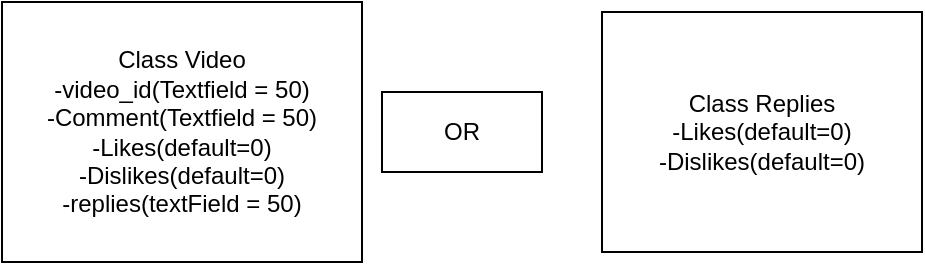 <mxfile>
    <diagram id="EHmse1K0MgCP0Y-xRc69" name="Page-1">
        <mxGraphModel dx="871" dy="269" grid="1" gridSize="10" guides="1" tooltips="1" connect="1" arrows="1" fold="1" page="1" pageScale="1" pageWidth="850" pageHeight="1100" math="0" shadow="0">
            <root>
                <mxCell id="0"/>
                <mxCell id="1" parent="0"/>
                <mxCell id="6" value="Class Video&lt;br&gt;-video_id(Textfield = 50)&lt;br&gt;-Comment(Textfield = 50)&lt;br&gt;-Likes(default=0)&lt;br&gt;-Dislikes(default=0)&lt;br&gt;-replies(textField = 50)" style="rounded=0;whiteSpace=wrap;html=1;" vertex="1" parent="1">
                    <mxGeometry x="60" y="25" width="180" height="130" as="geometry"/>
                </mxCell>
                <mxCell id="9" value="OR" style="rounded=0;whiteSpace=wrap;html=1;" vertex="1" parent="1">
                    <mxGeometry x="250" y="70" width="80" height="40" as="geometry"/>
                </mxCell>
                <mxCell id="10" value="Class Replies&lt;br&gt;-Likes(default=0)&lt;br&gt;-Dislikes(default=0)" style="rounded=0;whiteSpace=wrap;html=1;" vertex="1" parent="1">
                    <mxGeometry x="360" y="30" width="160" height="120" as="geometry"/>
                </mxCell>
            </root>
        </mxGraphModel>
    </diagram>
</mxfile>